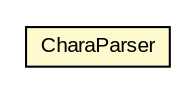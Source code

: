 #!/usr/local/bin/dot
#
# Class diagram 
# Generated by UMLGraph version R5_6-24-gf6e263 (http://www.umlgraph.org/)
#

digraph G {
	edge [fontname="arial",fontsize=10,labelfontname="arial",labelfontsize=10];
	node [fontname="arial",fontsize=10,shape=plaintext];
	nodesep=0.25;
	ranksep=0.5;
	// edu.arizona.biosemantics.semanticmarkup.markupelement.description.model.CharaParser
	c38099 [label=<<table title="edu.arizona.biosemantics.semanticmarkup.markupelement.description.model.CharaParser" border="0" cellborder="1" cellspacing="0" cellpadding="2" port="p" bgcolor="lemonChiffon" href="./CharaParser.html">
		<tr><td><table border="0" cellspacing="0" cellpadding="1">
<tr><td align="center" balign="center"> CharaParser </td></tr>
		</table></td></tr>
		</table>>, URL="./CharaParser.html", fontname="arial", fontcolor="black", fontsize=10.0];
}


